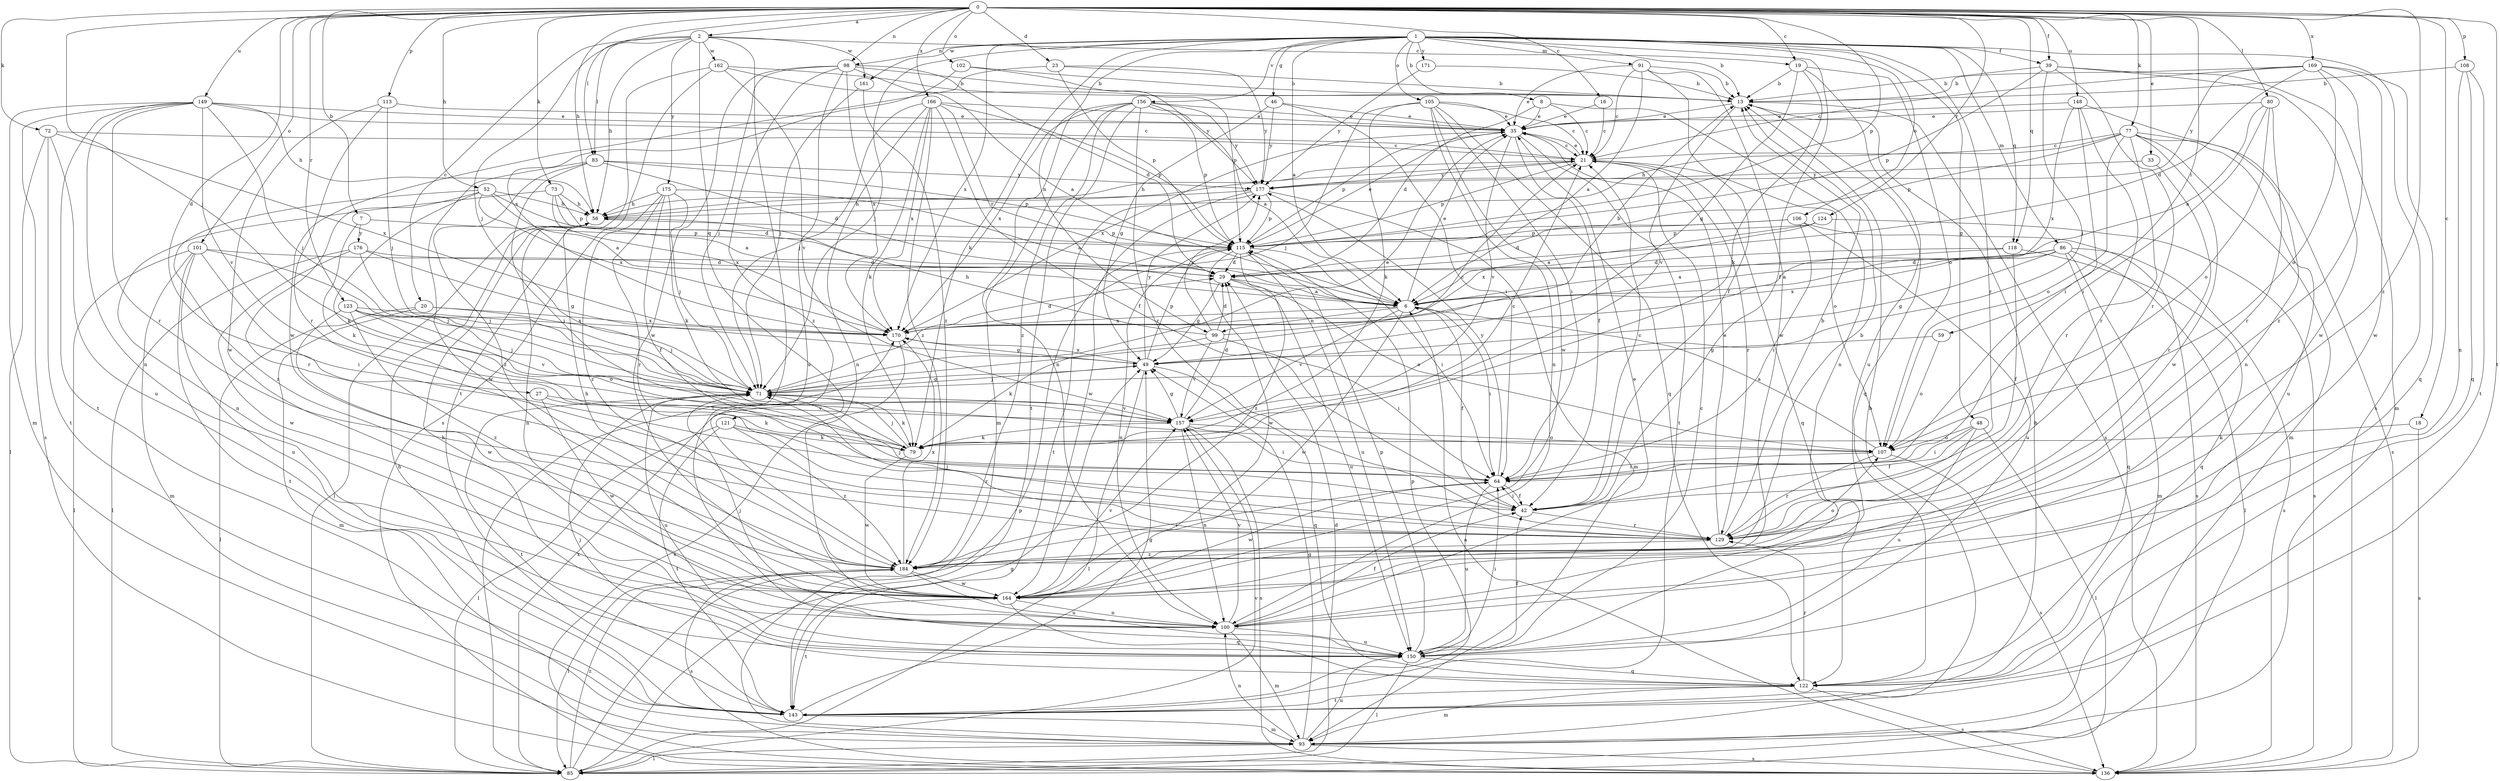 strict digraph  {
0;
1;
2;
6;
7;
8;
13;
16;
18;
19;
20;
21;
23;
27;
29;
33;
35;
39;
42;
46;
48;
49;
52;
56;
59;
64;
71;
72;
73;
77;
79;
80;
83;
85;
86;
91;
93;
98;
99;
100;
101;
102;
105;
106;
107;
108;
113;
115;
118;
121;
122;
123;
124;
129;
136;
143;
148;
149;
150;
156;
157;
161;
162;
164;
166;
169;
170;
171;
175;
176;
177;
184;
0 -> 2  [label=a];
0 -> 7  [label=b];
0 -> 16  [label=c];
0 -> 18  [label=c];
0 -> 19  [label=c];
0 -> 23  [label=d];
0 -> 27  [label=d];
0 -> 33  [label=e];
0 -> 39  [label=f];
0 -> 52  [label=h];
0 -> 56  [label=h];
0 -> 59  [label=i];
0 -> 71  [label=j];
0 -> 72  [label=k];
0 -> 73  [label=k];
0 -> 77  [label=k];
0 -> 80  [label=l];
0 -> 83  [label=l];
0 -> 98  [label=n];
0 -> 101  [label=o];
0 -> 102  [label=o];
0 -> 108  [label=p];
0 -> 113  [label=p];
0 -> 115  [label=p];
0 -> 118  [label=q];
0 -> 123  [label=r];
0 -> 124  [label=r];
0 -> 143  [label=t];
0 -> 148  [label=u];
0 -> 149  [label=u];
0 -> 166  [label=x];
0 -> 169  [label=x];
0 -> 184  [label=z];
1 -> 6  [label=a];
1 -> 8  [label=b];
1 -> 13  [label=b];
1 -> 39  [label=f];
1 -> 42  [label=f];
1 -> 46  [label=g];
1 -> 48  [label=g];
1 -> 71  [label=j];
1 -> 79  [label=k];
1 -> 86  [label=m];
1 -> 91  [label=m];
1 -> 98  [label=n];
1 -> 99  [label=n];
1 -> 105  [label=o];
1 -> 106  [label=o];
1 -> 118  [label=q];
1 -> 129  [label=r];
1 -> 136  [label=s];
1 -> 156  [label=v];
1 -> 161  [label=w];
1 -> 170  [label=x];
1 -> 171  [label=y];
2 -> 19  [label=c];
2 -> 20  [label=c];
2 -> 56  [label=h];
2 -> 71  [label=j];
2 -> 83  [label=l];
2 -> 85  [label=l];
2 -> 121  [label=q];
2 -> 161  [label=w];
2 -> 162  [label=w];
2 -> 175  [label=y];
6 -> 35  [label=e];
6 -> 42  [label=f];
6 -> 64  [label=i];
6 -> 99  [label=n];
6 -> 157  [label=v];
6 -> 164  [label=w];
6 -> 170  [label=x];
7 -> 79  [label=k];
7 -> 115  [label=p];
7 -> 176  [label=y];
8 -> 21  [label=c];
8 -> 29  [label=d];
8 -> 35  [label=e];
8 -> 100  [label=n];
13 -> 35  [label=e];
13 -> 122  [label=q];
13 -> 136  [label=s];
13 -> 157  [label=v];
16 -> 21  [label=c];
16 -> 35  [label=e];
18 -> 79  [label=k];
18 -> 136  [label=s];
19 -> 13  [label=b];
19 -> 49  [label=g];
19 -> 79  [label=k];
19 -> 107  [label=o];
19 -> 150  [label=u];
20 -> 71  [label=j];
20 -> 85  [label=l];
20 -> 93  [label=m];
20 -> 170  [label=x];
21 -> 35  [label=e];
21 -> 56  [label=h];
21 -> 107  [label=o];
21 -> 115  [label=p];
21 -> 122  [label=q];
21 -> 129  [label=r];
21 -> 177  [label=y];
23 -> 13  [label=b];
23 -> 115  [label=p];
23 -> 164  [label=w];
23 -> 177  [label=y];
27 -> 79  [label=k];
27 -> 157  [label=v];
27 -> 164  [label=w];
29 -> 6  [label=a];
29 -> 49  [label=g];
29 -> 107  [label=o];
29 -> 150  [label=u];
33 -> 129  [label=r];
33 -> 177  [label=y];
35 -> 21  [label=c];
35 -> 42  [label=f];
35 -> 115  [label=p];
35 -> 143  [label=t];
35 -> 157  [label=v];
35 -> 170  [label=x];
39 -> 13  [label=b];
39 -> 71  [label=j];
39 -> 93  [label=m];
39 -> 115  [label=p];
39 -> 129  [label=r];
39 -> 164  [label=w];
42 -> 21  [label=c];
42 -> 64  [label=i];
42 -> 71  [label=j];
42 -> 129  [label=r];
46 -> 35  [label=e];
46 -> 49  [label=g];
46 -> 64  [label=i];
46 -> 177  [label=y];
48 -> 42  [label=f];
48 -> 64  [label=i];
48 -> 85  [label=l];
48 -> 107  [label=o];
48 -> 150  [label=u];
49 -> 71  [label=j];
49 -> 85  [label=l];
49 -> 115  [label=p];
49 -> 122  [label=q];
49 -> 170  [label=x];
49 -> 177  [label=y];
52 -> 6  [label=a];
52 -> 29  [label=d];
52 -> 56  [label=h];
52 -> 79  [label=k];
52 -> 129  [label=r];
52 -> 170  [label=x];
52 -> 184  [label=z];
56 -> 21  [label=c];
56 -> 85  [label=l];
56 -> 100  [label=n];
56 -> 115  [label=p];
59 -> 49  [label=g];
59 -> 107  [label=o];
64 -> 42  [label=f];
64 -> 150  [label=u];
64 -> 164  [label=w];
64 -> 177  [label=y];
71 -> 21  [label=c];
71 -> 35  [label=e];
71 -> 49  [label=g];
71 -> 79  [label=k];
71 -> 143  [label=t];
71 -> 150  [label=u];
71 -> 157  [label=v];
72 -> 21  [label=c];
72 -> 85  [label=l];
72 -> 143  [label=t];
72 -> 150  [label=u];
72 -> 170  [label=x];
73 -> 6  [label=a];
73 -> 56  [label=h];
73 -> 100  [label=n];
73 -> 115  [label=p];
73 -> 170  [label=x];
77 -> 21  [label=c];
77 -> 56  [label=h];
77 -> 93  [label=m];
77 -> 107  [label=o];
77 -> 115  [label=p];
77 -> 129  [label=r];
77 -> 136  [label=s];
77 -> 150  [label=u];
77 -> 164  [label=w];
79 -> 21  [label=c];
79 -> 71  [label=j];
79 -> 164  [label=w];
80 -> 6  [label=a];
80 -> 35  [label=e];
80 -> 64  [label=i];
80 -> 107  [label=o];
80 -> 129  [label=r];
83 -> 29  [label=d];
83 -> 64  [label=i];
83 -> 115  [label=p];
83 -> 164  [label=w];
83 -> 177  [label=y];
83 -> 184  [label=z];
85 -> 29  [label=d];
85 -> 49  [label=g];
85 -> 115  [label=p];
85 -> 157  [label=v];
85 -> 170  [label=x];
85 -> 184  [label=z];
86 -> 6  [label=a];
86 -> 29  [label=d];
86 -> 49  [label=g];
86 -> 85  [label=l];
86 -> 93  [label=m];
86 -> 122  [label=q];
86 -> 136  [label=s];
86 -> 170  [label=x];
91 -> 6  [label=a];
91 -> 13  [label=b];
91 -> 21  [label=c];
91 -> 35  [label=e];
91 -> 42  [label=f];
91 -> 164  [label=w];
93 -> 13  [label=b];
93 -> 49  [label=g];
93 -> 85  [label=l];
93 -> 100  [label=n];
93 -> 136  [label=s];
93 -> 150  [label=u];
98 -> 6  [label=a];
98 -> 13  [label=b];
98 -> 29  [label=d];
98 -> 71  [label=j];
98 -> 150  [label=u];
98 -> 164  [label=w];
98 -> 170  [label=x];
98 -> 184  [label=z];
99 -> 13  [label=b];
99 -> 29  [label=d];
99 -> 56  [label=h];
99 -> 64  [label=i];
99 -> 79  [label=k];
99 -> 157  [label=v];
99 -> 177  [label=y];
100 -> 35  [label=e];
100 -> 42  [label=f];
100 -> 71  [label=j];
100 -> 93  [label=m];
100 -> 150  [label=u];
100 -> 157  [label=v];
101 -> 29  [label=d];
101 -> 64  [label=i];
101 -> 71  [label=j];
101 -> 85  [label=l];
101 -> 93  [label=m];
101 -> 143  [label=t];
101 -> 150  [label=u];
102 -> 13  [label=b];
102 -> 170  [label=x];
102 -> 177  [label=y];
105 -> 21  [label=c];
105 -> 35  [label=e];
105 -> 64  [label=i];
105 -> 71  [label=j];
105 -> 79  [label=k];
105 -> 100  [label=n];
105 -> 122  [label=q];
105 -> 164  [label=w];
106 -> 29  [label=d];
106 -> 64  [label=i];
106 -> 115  [label=p];
106 -> 136  [label=s];
106 -> 150  [label=u];
107 -> 6  [label=a];
107 -> 64  [label=i];
107 -> 129  [label=r];
107 -> 136  [label=s];
108 -> 13  [label=b];
108 -> 100  [label=n];
108 -> 122  [label=q];
108 -> 143  [label=t];
113 -> 35  [label=e];
113 -> 71  [label=j];
113 -> 129  [label=r];
113 -> 164  [label=w];
115 -> 29  [label=d];
115 -> 35  [label=e];
115 -> 64  [label=i];
115 -> 100  [label=n];
115 -> 150  [label=u];
115 -> 164  [label=w];
115 -> 184  [label=z];
118 -> 6  [label=a];
118 -> 29  [label=d];
118 -> 42  [label=f];
118 -> 122  [label=q];
121 -> 79  [label=k];
121 -> 85  [label=l];
121 -> 129  [label=r];
121 -> 143  [label=t];
121 -> 184  [label=z];
122 -> 71  [label=j];
122 -> 93  [label=m];
122 -> 129  [label=r];
122 -> 136  [label=s];
122 -> 143  [label=t];
123 -> 71  [label=j];
123 -> 107  [label=o];
123 -> 157  [label=v];
123 -> 164  [label=w];
123 -> 170  [label=x];
123 -> 184  [label=z];
124 -> 6  [label=a];
124 -> 115  [label=p];
124 -> 136  [label=s];
124 -> 170  [label=x];
129 -> 13  [label=b];
129 -> 35  [label=e];
129 -> 71  [label=j];
129 -> 184  [label=z];
136 -> 6  [label=a];
143 -> 13  [label=b];
143 -> 49  [label=g];
143 -> 56  [label=h];
143 -> 93  [label=m];
143 -> 115  [label=p];
148 -> 35  [label=e];
148 -> 64  [label=i];
148 -> 100  [label=n];
148 -> 129  [label=r];
148 -> 170  [label=x];
149 -> 21  [label=c];
149 -> 35  [label=e];
149 -> 56  [label=h];
149 -> 71  [label=j];
149 -> 93  [label=m];
149 -> 100  [label=n];
149 -> 129  [label=r];
149 -> 136  [label=s];
149 -> 143  [label=t];
149 -> 157  [label=v];
150 -> 21  [label=c];
150 -> 42  [label=f];
150 -> 56  [label=h];
150 -> 64  [label=i];
150 -> 85  [label=l];
150 -> 115  [label=p];
150 -> 122  [label=q];
156 -> 6  [label=a];
156 -> 35  [label=e];
156 -> 93  [label=m];
156 -> 100  [label=n];
156 -> 115  [label=p];
156 -> 129  [label=r];
156 -> 143  [label=t];
156 -> 170  [label=x];
156 -> 177  [label=y];
156 -> 184  [label=z];
157 -> 29  [label=d];
157 -> 49  [label=g];
157 -> 64  [label=i];
157 -> 79  [label=k];
157 -> 100  [label=n];
157 -> 107  [label=o];
157 -> 136  [label=s];
161 -> 71  [label=j];
161 -> 184  [label=z];
162 -> 13  [label=b];
162 -> 115  [label=p];
162 -> 136  [label=s];
162 -> 143  [label=t];
162 -> 157  [label=v];
164 -> 100  [label=n];
164 -> 122  [label=q];
164 -> 143  [label=t];
164 -> 157  [label=v];
166 -> 35  [label=e];
166 -> 42  [label=f];
166 -> 71  [label=j];
166 -> 79  [label=k];
166 -> 100  [label=n];
166 -> 115  [label=p];
166 -> 170  [label=x];
166 -> 184  [label=z];
166 -> 6  [label=r];
169 -> 13  [label=b];
169 -> 21  [label=c];
169 -> 29  [label=d];
169 -> 107  [label=o];
169 -> 122  [label=q];
169 -> 164  [label=w];
169 -> 177  [label=y];
169 -> 184  [label=z];
170 -> 29  [label=d];
170 -> 49  [label=g];
170 -> 136  [label=s];
171 -> 13  [label=b];
171 -> 177  [label=y];
175 -> 6  [label=a];
175 -> 42  [label=f];
175 -> 56  [label=h];
175 -> 71  [label=j];
175 -> 79  [label=k];
175 -> 129  [label=r];
175 -> 184  [label=z];
176 -> 29  [label=d];
176 -> 49  [label=g];
176 -> 71  [label=j];
176 -> 85  [label=l];
176 -> 164  [label=w];
177 -> 56  [label=h];
177 -> 93  [label=m];
177 -> 115  [label=p];
177 -> 143  [label=t];
177 -> 164  [label=w];
184 -> 13  [label=b];
184 -> 56  [label=h];
184 -> 64  [label=i];
184 -> 85  [label=l];
184 -> 107  [label=o];
184 -> 136  [label=s];
184 -> 150  [label=u];
184 -> 164  [label=w];
184 -> 170  [label=x];
}
